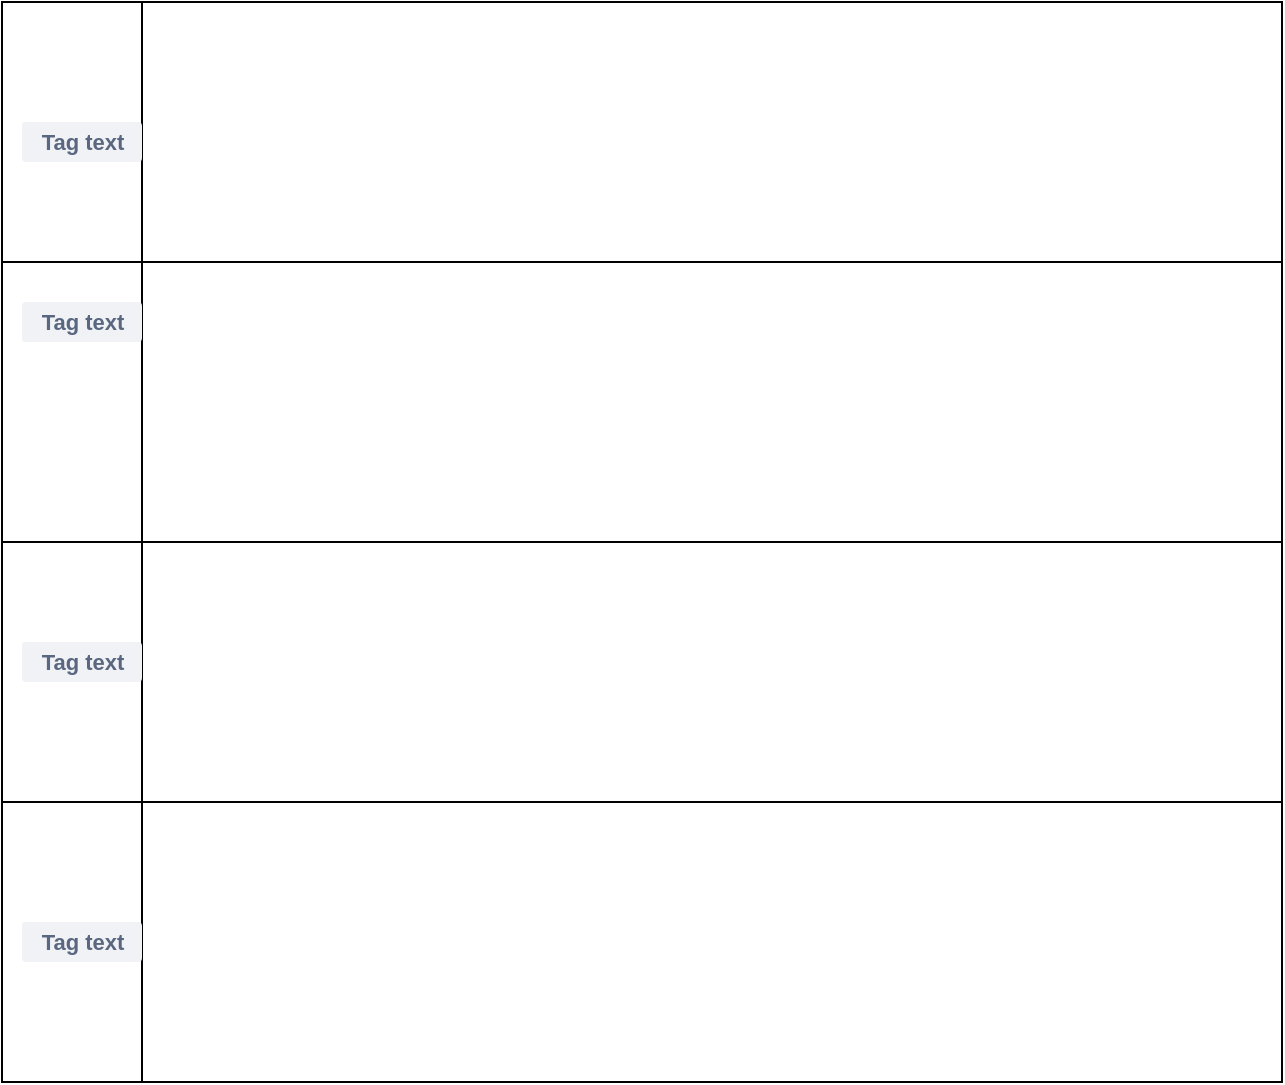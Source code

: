 <mxfile version="21.3.3" type="github">
  <diagram name="Página-1" id="ObDjMaNEaQxKLdpmxYKm">
    <mxGraphModel dx="1009" dy="550" grid="1" gridSize="10" guides="1" tooltips="1" connect="1" arrows="1" fold="1" page="1" pageScale="1" pageWidth="827" pageHeight="1169" math="0" shadow="0">
      <root>
        <mxCell id="0" />
        <mxCell id="1" parent="0" />
        <mxCell id="i8fznUJpcEFJtvA1fsWn-1" value="" style="shape=internalStorage;whiteSpace=wrap;html=1;backgroundOutline=1;dx=70;dy=130;" parent="1" vertex="1">
          <mxGeometry x="150" y="60" width="640" height="270" as="geometry" />
        </mxCell>
        <mxCell id="i8fznUJpcEFJtvA1fsWn-2" value="" style="shape=internalStorage;whiteSpace=wrap;html=1;backgroundOutline=1;dx=70;dy=130;" parent="1" vertex="1">
          <mxGeometry x="150" y="330" width="640" height="270" as="geometry" />
        </mxCell>
        <mxCell id="i8fznUJpcEFJtvA1fsWn-3" value="Tag text" style="dashed=0;html=1;fillColor=#F0F2F5;strokeColor=none;align=center;rounded=1;arcSize=10;fontColor=#596780;fontStyle=1;fontSize=11;shadow=0" parent="1" vertex="1">
          <mxGeometry x="160" y="120" width="60" height="20" as="geometry" />
        </mxCell>
        <mxCell id="i8fznUJpcEFJtvA1fsWn-4" value="Tag text" style="dashed=0;html=1;fillColor=#F0F2F5;strokeColor=none;align=center;rounded=1;arcSize=10;fontColor=#596780;fontStyle=1;fontSize=11;shadow=0" parent="1" vertex="1">
          <mxGeometry x="160" y="210" width="60" height="20" as="geometry" />
        </mxCell>
        <mxCell id="i8fznUJpcEFJtvA1fsWn-5" value="Tag text" style="dashed=0;html=1;fillColor=#F0F2F5;strokeColor=none;align=center;rounded=1;arcSize=10;fontColor=#596780;fontStyle=1;fontSize=11;shadow=0" parent="1" vertex="1">
          <mxGeometry x="160" y="520" width="60" height="20" as="geometry" />
        </mxCell>
        <mxCell id="i8fznUJpcEFJtvA1fsWn-6" value="Tag text" style="dashed=0;html=1;fillColor=#F0F2F5;strokeColor=none;align=center;rounded=1;arcSize=10;fontColor=#596780;fontStyle=1;fontSize=11;shadow=0" parent="1" vertex="1">
          <mxGeometry x="160" y="380" width="60" height="20" as="geometry" />
        </mxCell>
      </root>
    </mxGraphModel>
  </diagram>
</mxfile>
